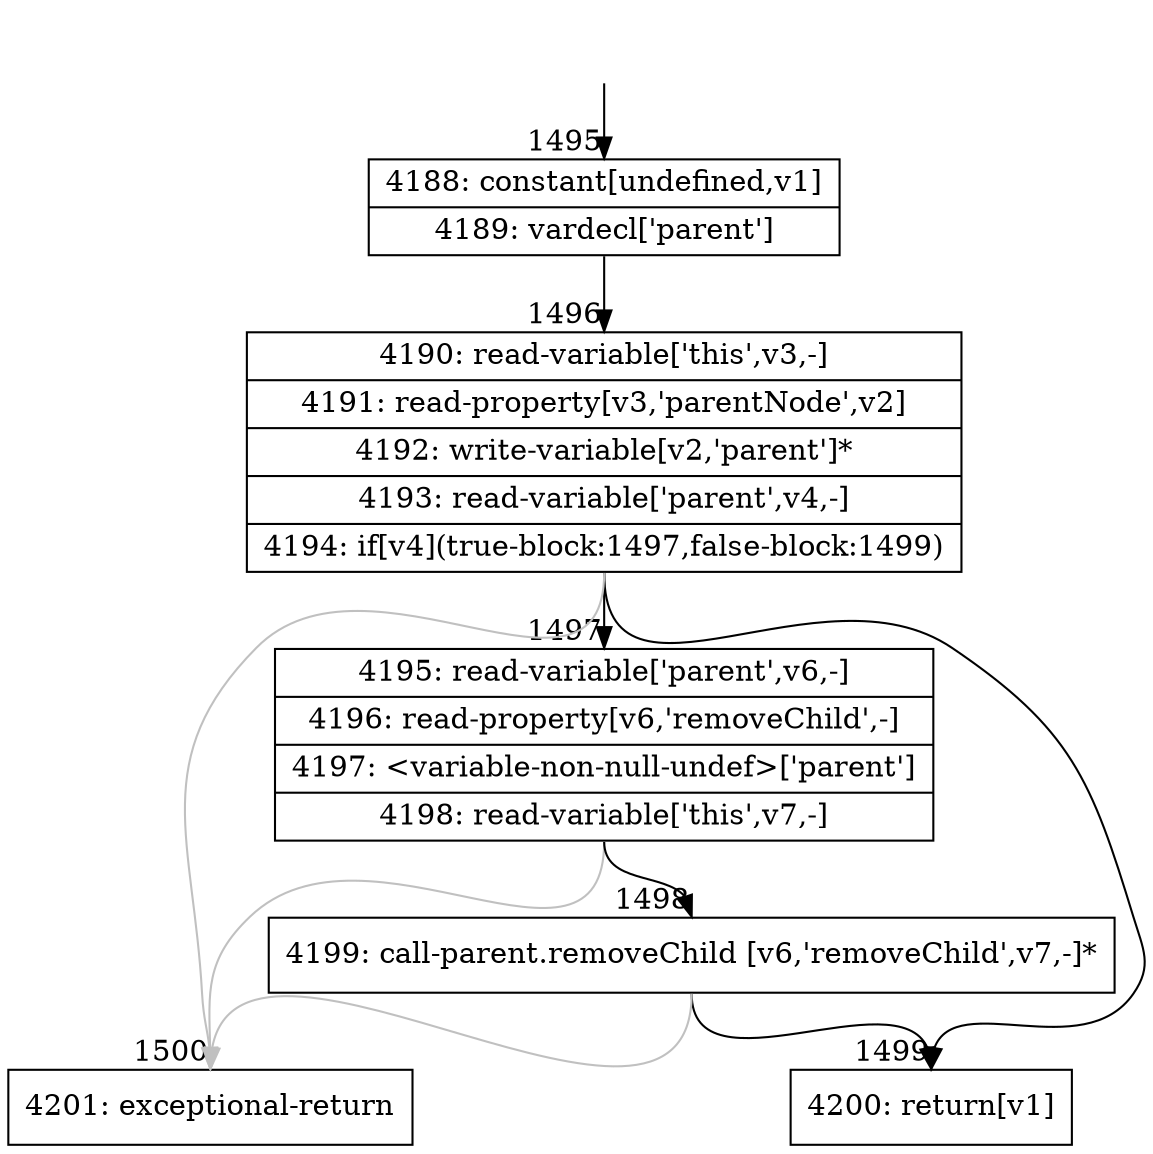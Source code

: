 digraph {
rankdir="TD"
BB_entry150[shape=none,label=""];
BB_entry150 -> BB1495 [tailport=s, headport=n, headlabel="    1495"]
BB1495 [shape=record label="{4188: constant[undefined,v1]|4189: vardecl['parent']}" ] 
BB1495 -> BB1496 [tailport=s, headport=n, headlabel="      1496"]
BB1496 [shape=record label="{4190: read-variable['this',v3,-]|4191: read-property[v3,'parentNode',v2]|4192: write-variable[v2,'parent']*|4193: read-variable['parent',v4,-]|4194: if[v4](true-block:1497,false-block:1499)}" ] 
BB1496 -> BB1497 [tailport=s, headport=n, headlabel="      1497"]
BB1496 -> BB1499 [tailport=s, headport=n, headlabel="      1499"]
BB1496 -> BB1500 [tailport=s, headport=n, color=gray, headlabel="      1500"]
BB1497 [shape=record label="{4195: read-variable['parent',v6,-]|4196: read-property[v6,'removeChild',-]|4197: \<variable-non-null-undef\>['parent']|4198: read-variable['this',v7,-]}" ] 
BB1497 -> BB1498 [tailport=s, headport=n, headlabel="      1498"]
BB1497 -> BB1500 [tailport=s, headport=n, color=gray]
BB1498 [shape=record label="{4199: call-parent.removeChild [v6,'removeChild',v7,-]*}" ] 
BB1498 -> BB1499 [tailport=s, headport=n]
BB1498 -> BB1500 [tailport=s, headport=n, color=gray]
BB1499 [shape=record label="{4200: return[v1]}" ] 
BB1500 [shape=record label="{4201: exceptional-return}" ] 
//#$~ 830
}
